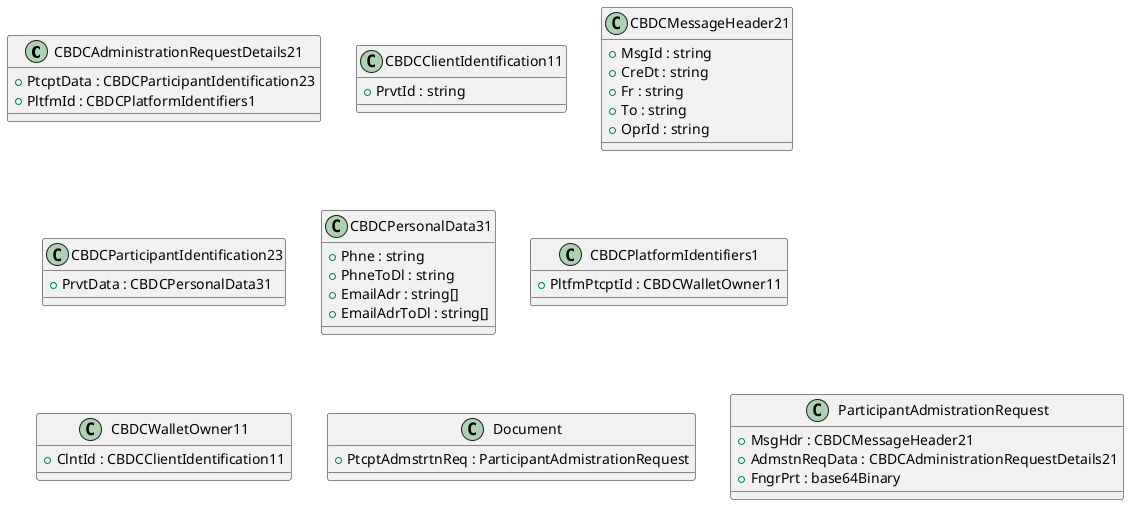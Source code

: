 @startuml

class CBDCAdministrationRequestDetails21 {
    +PtcptData : CBDCParticipantIdentification23
    +PltfmId : CBDCPlatformIdentifiers1
}
class CBDCClientIdentification11 {
    +PrvtId : string
}
class CBDCMessageHeader21 {
    +MsgId : string
    +CreDt : string
    +Fr : string
    +To : string
    +OprId : string
}
class CBDCParticipantIdentification23 {
    +PrvtData : CBDCPersonalData31
}
class CBDCPersonalData31 {
    +Phne : string
    +PhneToDl : string
    +EmailAdr : string[]
    +EmailAdrToDl : string[]
}
class CBDCPlatformIdentifiers1 {
    +PltfmPtcptId : CBDCWalletOwner11
}
class CBDCWalletOwner11 {
    +ClntId : CBDCClientIdentification11
}
class Document {
    +PtcptAdmstrtnReq : ParticipantAdmistrationRequest
}
class ParticipantAdmistrationRequest {
    +MsgHdr : CBDCMessageHeader21
    +AdmstnReqData : CBDCAdministrationRequestDetails21
    +FngrPrt : base64Binary
}

@enduml
